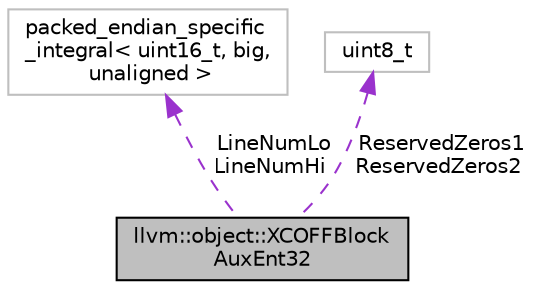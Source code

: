 digraph "llvm::object::XCOFFBlockAuxEnt32"
{
 // LATEX_PDF_SIZE
  bgcolor="transparent";
  edge [fontname="Helvetica",fontsize="10",labelfontname="Helvetica",labelfontsize="10"];
  node [fontname="Helvetica",fontsize="10",shape=record];
  Node1 [label="llvm::object::XCOFFBlock\lAuxEnt32",height=0.2,width=0.4,color="black", fillcolor="grey75", style="filled", fontcolor="black",tooltip=" "];
  Node2 -> Node1 [dir="back",color="darkorchid3",fontsize="10",style="dashed",label=" LineNumLo\nLineNumHi" ,fontname="Helvetica"];
  Node2 [label="packed_endian_specific\l_integral\< uint16_t, big,\l unaligned \>",height=0.2,width=0.4,color="grey75",tooltip=" "];
  Node3 -> Node1 [dir="back",color="darkorchid3",fontsize="10",style="dashed",label=" ReservedZeros1\nReservedZeros2" ,fontname="Helvetica"];
  Node3 [label="uint8_t",height=0.2,width=0.4,color="grey75",tooltip=" "];
}
